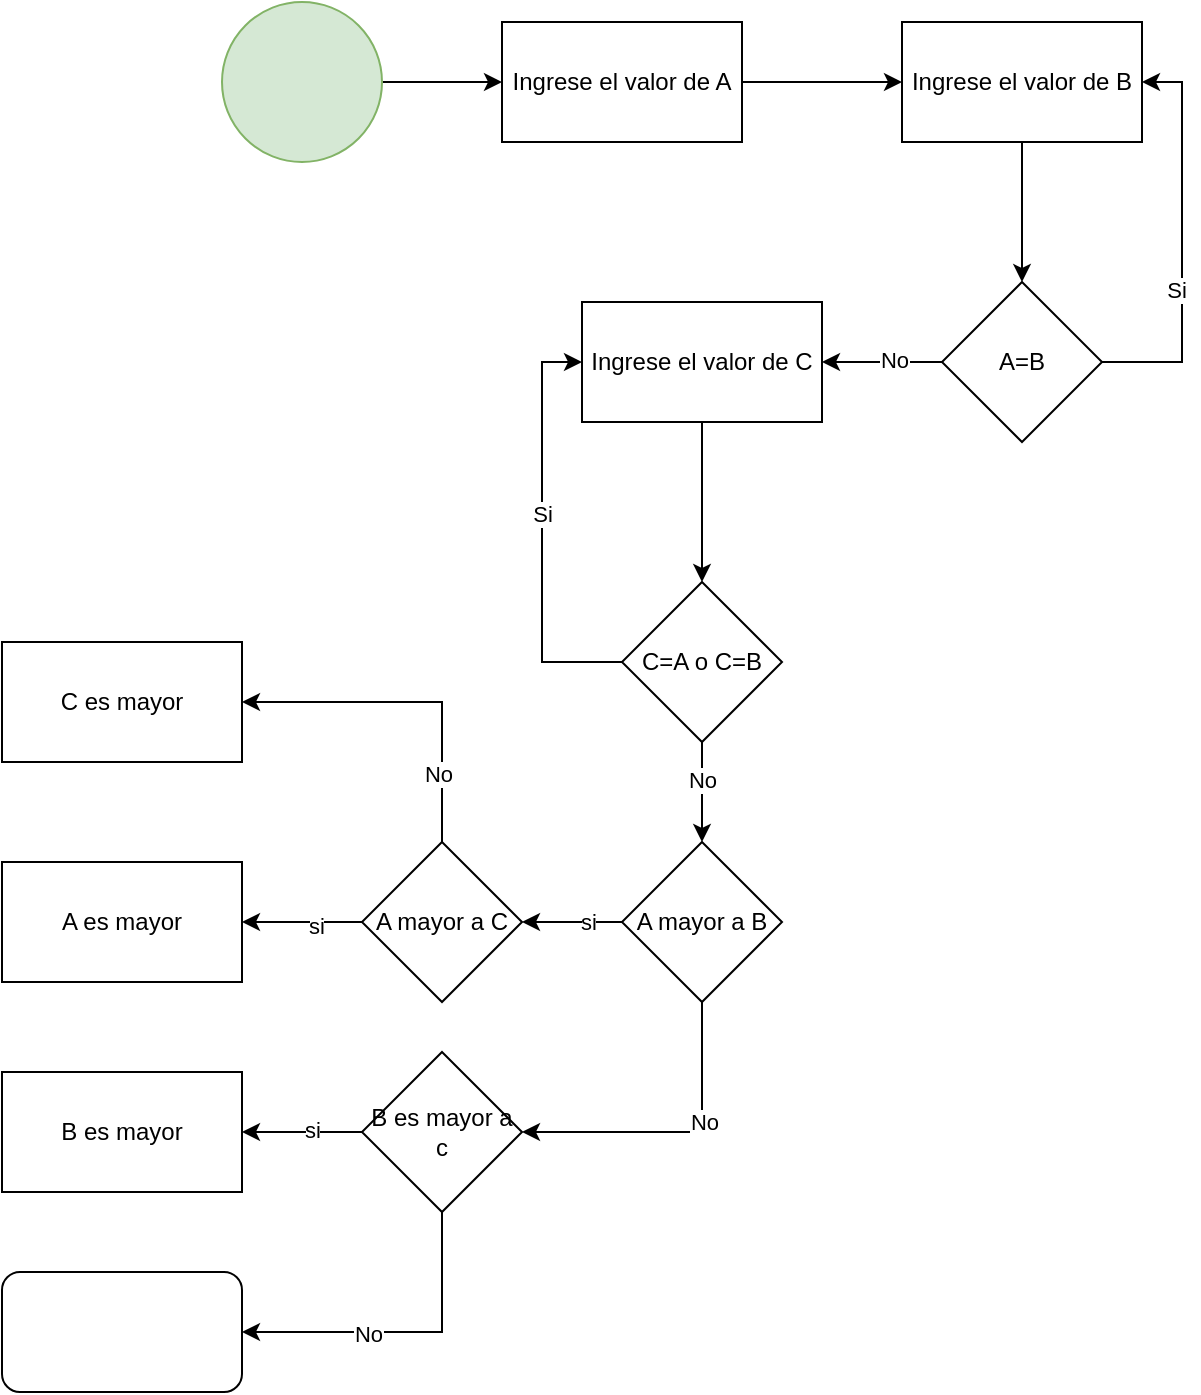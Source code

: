 <mxfile version="26.2.9">
  <diagram id="C5RBs43oDa-KdzZeNtuy" name="Page-1">
    <mxGraphModel dx="2255" dy="777" grid="1" gridSize="10" guides="1" tooltips="1" connect="1" arrows="1" fold="1" page="1" pageScale="1" pageWidth="827" pageHeight="1169" math="0" shadow="0">
      <root>
        <mxCell id="WIyWlLk6GJQsqaUBKTNV-0" />
        <mxCell id="WIyWlLk6GJQsqaUBKTNV-1" parent="WIyWlLk6GJQsqaUBKTNV-0" />
        <mxCell id="YBwVoU7XmbFvbaGjVQKz-5" value="" style="edgeStyle=orthogonalEdgeStyle;rounded=0;orthogonalLoop=1;jettySize=auto;html=1;" edge="1" parent="WIyWlLk6GJQsqaUBKTNV-1" source="YBwVoU7XmbFvbaGjVQKz-0" target="YBwVoU7XmbFvbaGjVQKz-4">
          <mxGeometry relative="1" as="geometry" />
        </mxCell>
        <mxCell id="YBwVoU7XmbFvbaGjVQKz-0" value="" style="ellipse;whiteSpace=wrap;html=1;aspect=fixed;fillColor=#d5e8d4;strokeColor=#82b366;" vertex="1" parent="WIyWlLk6GJQsqaUBKTNV-1">
          <mxGeometry x="80" y="40" width="80" height="80" as="geometry" />
        </mxCell>
        <mxCell id="YBwVoU7XmbFvbaGjVQKz-7" value="" style="edgeStyle=orthogonalEdgeStyle;rounded=0;orthogonalLoop=1;jettySize=auto;html=1;" edge="1" parent="WIyWlLk6GJQsqaUBKTNV-1" source="YBwVoU7XmbFvbaGjVQKz-4" target="YBwVoU7XmbFvbaGjVQKz-6">
          <mxGeometry relative="1" as="geometry" />
        </mxCell>
        <mxCell id="YBwVoU7XmbFvbaGjVQKz-4" value="Ingrese el valor de A" style="whiteSpace=wrap;html=1;" vertex="1" parent="WIyWlLk6GJQsqaUBKTNV-1">
          <mxGeometry x="220" y="50" width="120" height="60" as="geometry" />
        </mxCell>
        <mxCell id="YBwVoU7XmbFvbaGjVQKz-9" value="" style="edgeStyle=orthogonalEdgeStyle;rounded=0;orthogonalLoop=1;jettySize=auto;html=1;" edge="1" parent="WIyWlLk6GJQsqaUBKTNV-1" source="YBwVoU7XmbFvbaGjVQKz-6" target="YBwVoU7XmbFvbaGjVQKz-8">
          <mxGeometry relative="1" as="geometry" />
        </mxCell>
        <mxCell id="YBwVoU7XmbFvbaGjVQKz-6" value="Ingrese el valor de B" style="whiteSpace=wrap;html=1;" vertex="1" parent="WIyWlLk6GJQsqaUBKTNV-1">
          <mxGeometry x="420" y="50" width="120" height="60" as="geometry" />
        </mxCell>
        <mxCell id="YBwVoU7XmbFvbaGjVQKz-11" value="" style="edgeStyle=orthogonalEdgeStyle;rounded=0;orthogonalLoop=1;jettySize=auto;html=1;entryX=1;entryY=0.5;entryDx=0;entryDy=0;" edge="1" parent="WIyWlLk6GJQsqaUBKTNV-1" source="YBwVoU7XmbFvbaGjVQKz-8" target="YBwVoU7XmbFvbaGjVQKz-6">
          <mxGeometry relative="1" as="geometry">
            <mxPoint x="580" y="220" as="targetPoint" />
            <Array as="points">
              <mxPoint x="560" y="220" />
              <mxPoint x="560" y="80" />
            </Array>
          </mxGeometry>
        </mxCell>
        <mxCell id="YBwVoU7XmbFvbaGjVQKz-12" value="Si" style="edgeLabel;html=1;align=center;verticalAlign=middle;resizable=0;points=[];" vertex="1" connectable="0" parent="YBwVoU7XmbFvbaGjVQKz-11">
          <mxGeometry x="-0.233" y="3" relative="1" as="geometry">
            <mxPoint as="offset" />
          </mxGeometry>
        </mxCell>
        <mxCell id="YBwVoU7XmbFvbaGjVQKz-14" value="" style="edgeStyle=orthogonalEdgeStyle;rounded=0;orthogonalLoop=1;jettySize=auto;html=1;" edge="1" parent="WIyWlLk6GJQsqaUBKTNV-1" source="YBwVoU7XmbFvbaGjVQKz-8" target="YBwVoU7XmbFvbaGjVQKz-13">
          <mxGeometry relative="1" as="geometry" />
        </mxCell>
        <mxCell id="YBwVoU7XmbFvbaGjVQKz-15" value="No" style="edgeLabel;html=1;align=center;verticalAlign=middle;resizable=0;points=[];" vertex="1" connectable="0" parent="YBwVoU7XmbFvbaGjVQKz-14">
          <mxGeometry x="-0.2" y="-1" relative="1" as="geometry">
            <mxPoint as="offset" />
          </mxGeometry>
        </mxCell>
        <mxCell id="YBwVoU7XmbFvbaGjVQKz-8" value="A=B" style="rhombus;whiteSpace=wrap;html=1;" vertex="1" parent="WIyWlLk6GJQsqaUBKTNV-1">
          <mxGeometry x="440" y="180" width="80" height="80" as="geometry" />
        </mxCell>
        <mxCell id="YBwVoU7XmbFvbaGjVQKz-17" value="" style="edgeStyle=orthogonalEdgeStyle;rounded=0;orthogonalLoop=1;jettySize=auto;html=1;" edge="1" parent="WIyWlLk6GJQsqaUBKTNV-1" source="YBwVoU7XmbFvbaGjVQKz-13" target="YBwVoU7XmbFvbaGjVQKz-16">
          <mxGeometry relative="1" as="geometry" />
        </mxCell>
        <mxCell id="YBwVoU7XmbFvbaGjVQKz-13" value="Ingrese el valor de C" style="whiteSpace=wrap;html=1;" vertex="1" parent="WIyWlLk6GJQsqaUBKTNV-1">
          <mxGeometry x="260" y="190" width="120" height="60" as="geometry" />
        </mxCell>
        <mxCell id="YBwVoU7XmbFvbaGjVQKz-18" style="edgeStyle=orthogonalEdgeStyle;rounded=0;orthogonalLoop=1;jettySize=auto;html=1;entryX=0;entryY=0.5;entryDx=0;entryDy=0;" edge="1" parent="WIyWlLk6GJQsqaUBKTNV-1" source="YBwVoU7XmbFvbaGjVQKz-16" target="YBwVoU7XmbFvbaGjVQKz-13">
          <mxGeometry relative="1" as="geometry">
            <Array as="points">
              <mxPoint x="240" y="370" />
              <mxPoint x="240" y="220" />
            </Array>
          </mxGeometry>
        </mxCell>
        <mxCell id="YBwVoU7XmbFvbaGjVQKz-19" value="Si" style="edgeLabel;html=1;align=center;verticalAlign=middle;resizable=0;points=[];" vertex="1" connectable="0" parent="YBwVoU7XmbFvbaGjVQKz-18">
          <mxGeometry x="0.086" relative="1" as="geometry">
            <mxPoint as="offset" />
          </mxGeometry>
        </mxCell>
        <mxCell id="YBwVoU7XmbFvbaGjVQKz-28" style="edgeStyle=orthogonalEdgeStyle;rounded=0;orthogonalLoop=1;jettySize=auto;html=1;entryX=0.5;entryY=0;entryDx=0;entryDy=0;" edge="1" parent="WIyWlLk6GJQsqaUBKTNV-1" source="YBwVoU7XmbFvbaGjVQKz-16" target="YBwVoU7XmbFvbaGjVQKz-25">
          <mxGeometry relative="1" as="geometry">
            <Array as="points">
              <mxPoint x="320" y="450" />
            </Array>
          </mxGeometry>
        </mxCell>
        <mxCell id="YBwVoU7XmbFvbaGjVQKz-48" value="No" style="edgeLabel;html=1;align=center;verticalAlign=middle;resizable=0;points=[];" vertex="1" connectable="0" parent="YBwVoU7XmbFvbaGjVQKz-28">
          <mxGeometry x="-0.256" relative="1" as="geometry">
            <mxPoint as="offset" />
          </mxGeometry>
        </mxCell>
        <mxCell id="YBwVoU7XmbFvbaGjVQKz-16" value="C=A o C=B" style="rhombus;whiteSpace=wrap;html=1;" vertex="1" parent="WIyWlLk6GJQsqaUBKTNV-1">
          <mxGeometry x="280" y="330" width="80" height="80" as="geometry" />
        </mxCell>
        <mxCell id="YBwVoU7XmbFvbaGjVQKz-51" style="edgeStyle=orthogonalEdgeStyle;rounded=0;orthogonalLoop=1;jettySize=auto;html=1;entryX=1;entryY=0.5;entryDx=0;entryDy=0;" edge="1" parent="WIyWlLk6GJQsqaUBKTNV-1" source="YBwVoU7XmbFvbaGjVQKz-25" target="YBwVoU7XmbFvbaGjVQKz-38">
          <mxGeometry relative="1" as="geometry" />
        </mxCell>
        <mxCell id="YBwVoU7XmbFvbaGjVQKz-52" value="si" style="edgeLabel;html=1;align=center;verticalAlign=middle;resizable=0;points=[];" vertex="1" connectable="0" parent="YBwVoU7XmbFvbaGjVQKz-51">
          <mxGeometry x="-0.32" relative="1" as="geometry">
            <mxPoint as="offset" />
          </mxGeometry>
        </mxCell>
        <mxCell id="YBwVoU7XmbFvbaGjVQKz-60" value="" style="edgeStyle=orthogonalEdgeStyle;rounded=0;orthogonalLoop=1;jettySize=auto;html=1;" edge="1" parent="WIyWlLk6GJQsqaUBKTNV-1" source="YBwVoU7XmbFvbaGjVQKz-25" target="YBwVoU7XmbFvbaGjVQKz-59">
          <mxGeometry relative="1" as="geometry">
            <Array as="points">
              <mxPoint x="320" y="570" />
              <mxPoint x="320" y="570" />
            </Array>
          </mxGeometry>
        </mxCell>
        <mxCell id="YBwVoU7XmbFvbaGjVQKz-61" value="No" style="edgeLabel;html=1;align=center;verticalAlign=middle;resizable=0;points=[];" vertex="1" connectable="0" parent="YBwVoU7XmbFvbaGjVQKz-60">
          <mxGeometry x="-0.225" y="1" relative="1" as="geometry">
            <mxPoint as="offset" />
          </mxGeometry>
        </mxCell>
        <mxCell id="YBwVoU7XmbFvbaGjVQKz-25" value="A mayor a B" style="rhombus;whiteSpace=wrap;html=1;" vertex="1" parent="WIyWlLk6GJQsqaUBKTNV-1">
          <mxGeometry x="280" y="460" width="80" height="80" as="geometry" />
        </mxCell>
        <mxCell id="YBwVoU7XmbFvbaGjVQKz-54" value="" style="edgeStyle=orthogonalEdgeStyle;rounded=0;orthogonalLoop=1;jettySize=auto;html=1;" edge="1" parent="WIyWlLk6GJQsqaUBKTNV-1" source="YBwVoU7XmbFvbaGjVQKz-38" target="YBwVoU7XmbFvbaGjVQKz-53">
          <mxGeometry relative="1" as="geometry" />
        </mxCell>
        <mxCell id="YBwVoU7XmbFvbaGjVQKz-55" value="si" style="edgeLabel;html=1;align=center;verticalAlign=middle;resizable=0;points=[];" vertex="1" connectable="0" parent="YBwVoU7XmbFvbaGjVQKz-54">
          <mxGeometry x="-0.233" y="2" relative="1" as="geometry">
            <mxPoint as="offset" />
          </mxGeometry>
        </mxCell>
        <mxCell id="YBwVoU7XmbFvbaGjVQKz-80" style="edgeStyle=orthogonalEdgeStyle;rounded=0;orthogonalLoop=1;jettySize=auto;html=1;entryX=1;entryY=0.5;entryDx=0;entryDy=0;" edge="1" parent="WIyWlLk6GJQsqaUBKTNV-1" source="YBwVoU7XmbFvbaGjVQKz-38" target="YBwVoU7XmbFvbaGjVQKz-79">
          <mxGeometry relative="1" as="geometry">
            <Array as="points">
              <mxPoint x="190" y="390" />
            </Array>
          </mxGeometry>
        </mxCell>
        <mxCell id="YBwVoU7XmbFvbaGjVQKz-81" value="No" style="edgeLabel;html=1;align=center;verticalAlign=middle;resizable=0;points=[];" vertex="1" connectable="0" parent="YBwVoU7XmbFvbaGjVQKz-80">
          <mxGeometry x="-0.6" y="2" relative="1" as="geometry">
            <mxPoint as="offset" />
          </mxGeometry>
        </mxCell>
        <mxCell id="YBwVoU7XmbFvbaGjVQKz-38" value="A mayor a C" style="rhombus;whiteSpace=wrap;html=1;" vertex="1" parent="WIyWlLk6GJQsqaUBKTNV-1">
          <mxGeometry x="150" y="460" width="80" height="80" as="geometry" />
        </mxCell>
        <mxCell id="YBwVoU7XmbFvbaGjVQKz-53" value="A es mayor" style="whiteSpace=wrap;html=1;" vertex="1" parent="WIyWlLk6GJQsqaUBKTNV-1">
          <mxGeometry x="-30" y="470" width="120" height="60" as="geometry" />
        </mxCell>
        <mxCell id="YBwVoU7XmbFvbaGjVQKz-63" value="" style="edgeStyle=orthogonalEdgeStyle;rounded=0;orthogonalLoop=1;jettySize=auto;html=1;" edge="1" parent="WIyWlLk6GJQsqaUBKTNV-1" source="YBwVoU7XmbFvbaGjVQKz-59" target="YBwVoU7XmbFvbaGjVQKz-62">
          <mxGeometry relative="1" as="geometry" />
        </mxCell>
        <mxCell id="YBwVoU7XmbFvbaGjVQKz-64" value="si" style="edgeLabel;html=1;align=center;verticalAlign=middle;resizable=0;points=[];" vertex="1" connectable="0" parent="YBwVoU7XmbFvbaGjVQKz-63">
          <mxGeometry x="-0.167" y="-1" relative="1" as="geometry">
            <mxPoint as="offset" />
          </mxGeometry>
        </mxCell>
        <mxCell id="YBwVoU7XmbFvbaGjVQKz-70" style="edgeStyle=orthogonalEdgeStyle;rounded=0;orthogonalLoop=1;jettySize=auto;html=1;entryX=1;entryY=0.5;entryDx=0;entryDy=0;" edge="1" parent="WIyWlLk6GJQsqaUBKTNV-1" source="YBwVoU7XmbFvbaGjVQKz-59" target="YBwVoU7XmbFvbaGjVQKz-67">
          <mxGeometry relative="1" as="geometry">
            <Array as="points">
              <mxPoint x="190" y="705" />
            </Array>
          </mxGeometry>
        </mxCell>
        <mxCell id="YBwVoU7XmbFvbaGjVQKz-71" value="No" style="edgeLabel;html=1;align=center;verticalAlign=middle;resizable=0;points=[];" vertex="1" connectable="0" parent="YBwVoU7XmbFvbaGjVQKz-70">
          <mxGeometry x="0.212" y="1" relative="1" as="geometry">
            <mxPoint as="offset" />
          </mxGeometry>
        </mxCell>
        <mxCell id="YBwVoU7XmbFvbaGjVQKz-59" value="B es mayor a c" style="rhombus;whiteSpace=wrap;html=1;" vertex="1" parent="WIyWlLk6GJQsqaUBKTNV-1">
          <mxGeometry x="150" y="565" width="80" height="80" as="geometry" />
        </mxCell>
        <mxCell id="YBwVoU7XmbFvbaGjVQKz-62" value="B es mayor" style="whiteSpace=wrap;html=1;" vertex="1" parent="WIyWlLk6GJQsqaUBKTNV-1">
          <mxGeometry x="-30" y="575" width="120" height="60" as="geometry" />
        </mxCell>
        <mxCell id="YBwVoU7XmbFvbaGjVQKz-67" value="" style="rounded=1;whiteSpace=wrap;html=1;" vertex="1" parent="WIyWlLk6GJQsqaUBKTNV-1">
          <mxGeometry x="-30" y="675" width="120" height="60" as="geometry" />
        </mxCell>
        <mxCell id="YBwVoU7XmbFvbaGjVQKz-79" value="C es mayor" style="rounded=0;whiteSpace=wrap;html=1;" vertex="1" parent="WIyWlLk6GJQsqaUBKTNV-1">
          <mxGeometry x="-30" y="360" width="120" height="60" as="geometry" />
        </mxCell>
      </root>
    </mxGraphModel>
  </diagram>
</mxfile>
